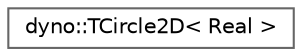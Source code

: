 digraph "Graphical Class Hierarchy"
{
 // LATEX_PDF_SIZE
  bgcolor="transparent";
  edge [fontname=Helvetica,fontsize=10,labelfontname=Helvetica,labelfontsize=10];
  node [fontname=Helvetica,fontsize=10,shape=box,height=0.2,width=0.4];
  rankdir="LR";
  Node0 [id="Node000000",label="dyno::TCircle2D\< Real \>",height=0.2,width=0.4,color="grey40", fillcolor="white", style="filled",URL="$classdyno_1_1_t_circle2_d.html",tooltip=" "];
}
